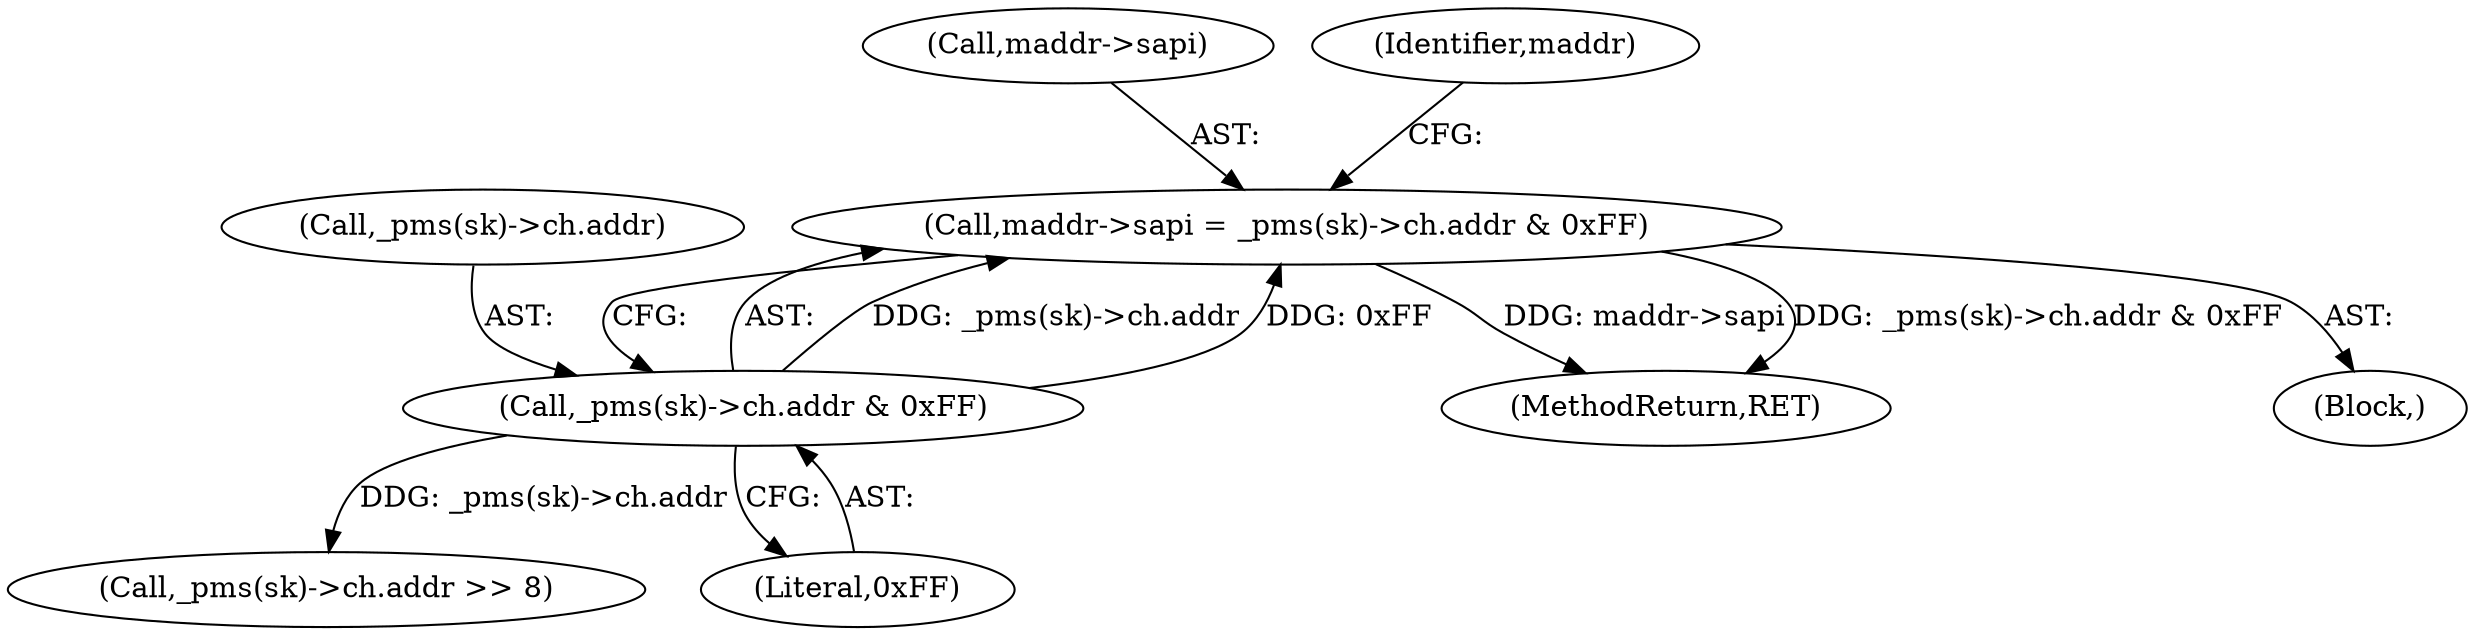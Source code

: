 digraph "0_linux_f3d3342602f8bcbf37d7c46641cb9bca7618eb1c_1@pointer" {
"1000241" [label="(Call,maddr->sapi = _pms(sk)->ch.addr & 0xFF)"];
"1000245" [label="(Call,_pms(sk)->ch.addr & 0xFF)"];
"1000242" [label="(Call,maddr->sapi)"];
"1000241" [label="(Call,maddr->sapi = _pms(sk)->ch.addr & 0xFF)"];
"1000246" [label="(Call,_pms(sk)->ch.addr)"];
"1000258" [label="(Call,_pms(sk)->ch.addr >> 8)"];
"1000255" [label="(Identifier,maddr)"];
"1000245" [label="(Call,_pms(sk)->ch.addr & 0xFF)"];
"1000252" [label="(Literal,0xFF)"];
"1000230" [label="(Block,)"];
"1000333" [label="(MethodReturn,RET)"];
"1000241" -> "1000230"  [label="AST: "];
"1000241" -> "1000245"  [label="CFG: "];
"1000242" -> "1000241"  [label="AST: "];
"1000245" -> "1000241"  [label="AST: "];
"1000255" -> "1000241"  [label="CFG: "];
"1000241" -> "1000333"  [label="DDG: maddr->sapi"];
"1000241" -> "1000333"  [label="DDG: _pms(sk)->ch.addr & 0xFF"];
"1000245" -> "1000241"  [label="DDG: _pms(sk)->ch.addr"];
"1000245" -> "1000241"  [label="DDG: 0xFF"];
"1000245" -> "1000252"  [label="CFG: "];
"1000246" -> "1000245"  [label="AST: "];
"1000252" -> "1000245"  [label="AST: "];
"1000245" -> "1000258"  [label="DDG: _pms(sk)->ch.addr"];
}
